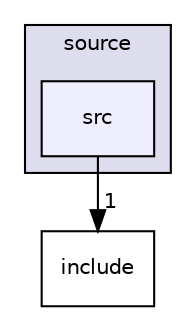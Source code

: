 digraph "source/src" {
  compound=true
  node [ fontsize="10", fontname="Helvetica"];
  edge [ labelfontsize="10", labelfontname="Helvetica"];
  subgraph clusterdir_b2f33c71d4aa5e7af42a1ca61ff5af1b {
    graph [ bgcolor="#ddddee", pencolor="black", label="source" fontname="Helvetica", fontsize="10", URL="dir_b2f33c71d4aa5e7af42a1ca61ff5af1b.html"]
  dir_96d553498d9584ffd97541c009cfd4b6 [shape=box, label="src", style="filled", fillcolor="#eeeeff", pencolor="black", URL="dir_96d553498d9584ffd97541c009cfd4b6.html"];
  }
  dir_8ee1a5e78eaec319fe5d64075812fc61 [shape=box label="include" URL="dir_8ee1a5e78eaec319fe5d64075812fc61.html"];
  dir_96d553498d9584ffd97541c009cfd4b6->dir_8ee1a5e78eaec319fe5d64075812fc61 [headlabel="1", labeldistance=1.5 headhref="dir_000002_000001.html"];
}
